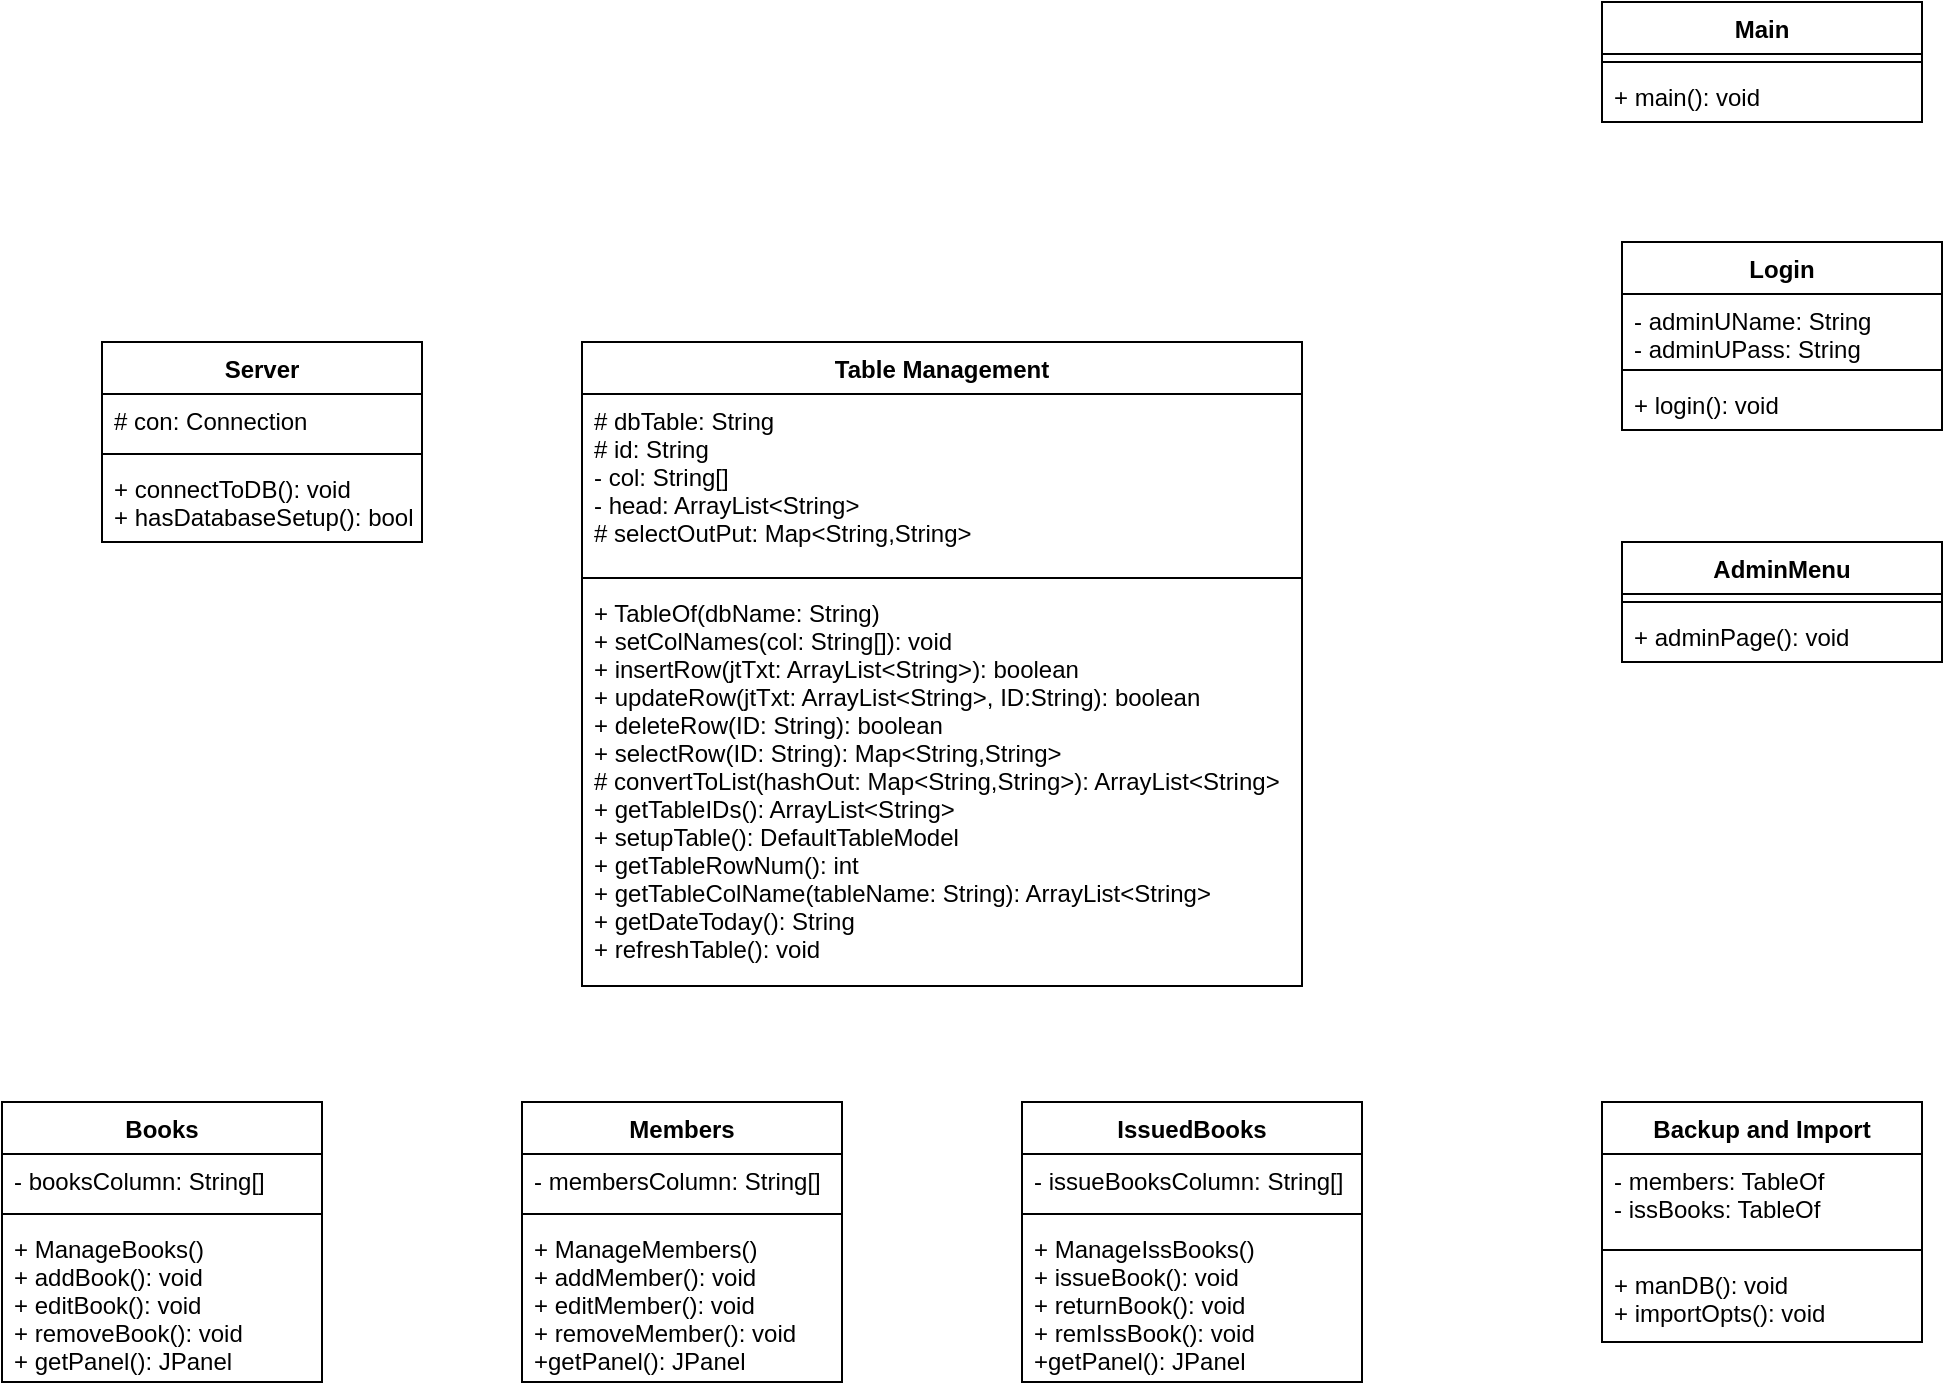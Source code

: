 <mxfile version="16.6.6" type="github">
  <diagram id="C5RBs43oDa-KdzZeNtuy" name="Page-1">
    <mxGraphModel dx="2162" dy="1932" grid="1" gridSize="10" guides="1" tooltips="1" connect="1" arrows="1" fold="1" page="1" pageScale="1" pageWidth="827" pageHeight="1169" math="0" shadow="0">
      <root>
        <mxCell id="WIyWlLk6GJQsqaUBKTNV-0" />
        <mxCell id="WIyWlLk6GJQsqaUBKTNV-1" parent="WIyWlLk6GJQsqaUBKTNV-0" />
        <mxCell id="BT-sb1i7F7TTi-nkxCVp-0" value="Login" style="swimlane;fontStyle=1;align=center;verticalAlign=top;childLayout=stackLayout;horizontal=1;startSize=26;horizontalStack=0;resizeParent=1;resizeParentMax=0;resizeLast=0;collapsible=1;marginBottom=0;" vertex="1" parent="WIyWlLk6GJQsqaUBKTNV-1">
          <mxGeometry x="180" y="70" width="160" height="94" as="geometry" />
        </mxCell>
        <mxCell id="BT-sb1i7F7TTi-nkxCVp-1" value="- adminUName: String&#xa;- adminUPass: String" style="text;strokeColor=none;fillColor=none;align=left;verticalAlign=top;spacingLeft=4;spacingRight=4;overflow=hidden;rotatable=0;points=[[0,0.5],[1,0.5]];portConstraint=eastwest;" vertex="1" parent="BT-sb1i7F7TTi-nkxCVp-0">
          <mxGeometry y="26" width="160" height="34" as="geometry" />
        </mxCell>
        <mxCell id="BT-sb1i7F7TTi-nkxCVp-2" value="" style="line;strokeWidth=1;fillColor=none;align=left;verticalAlign=middle;spacingTop=-1;spacingLeft=3;spacingRight=3;rotatable=0;labelPosition=right;points=[];portConstraint=eastwest;" vertex="1" parent="BT-sb1i7F7TTi-nkxCVp-0">
          <mxGeometry y="60" width="160" height="8" as="geometry" />
        </mxCell>
        <mxCell id="BT-sb1i7F7TTi-nkxCVp-3" value="+ login(): void" style="text;strokeColor=none;fillColor=none;align=left;verticalAlign=top;spacingLeft=4;spacingRight=4;overflow=hidden;rotatable=0;points=[[0,0.5],[1,0.5]];portConstraint=eastwest;" vertex="1" parent="BT-sb1i7F7TTi-nkxCVp-0">
          <mxGeometry y="68" width="160" height="26" as="geometry" />
        </mxCell>
        <mxCell id="BT-sb1i7F7TTi-nkxCVp-12" value="Books" style="swimlane;fontStyle=1;align=center;verticalAlign=top;childLayout=stackLayout;horizontal=1;startSize=26;horizontalStack=0;resizeParent=1;resizeParentMax=0;resizeLast=0;collapsible=1;marginBottom=0;" vertex="1" parent="WIyWlLk6GJQsqaUBKTNV-1">
          <mxGeometry x="-630" y="500" width="160" height="140" as="geometry" />
        </mxCell>
        <mxCell id="BT-sb1i7F7TTi-nkxCVp-13" value="- booksColumn: String[]" style="text;strokeColor=none;fillColor=none;align=left;verticalAlign=top;spacingLeft=4;spacingRight=4;overflow=hidden;rotatable=0;points=[[0,0.5],[1,0.5]];portConstraint=eastwest;" vertex="1" parent="BT-sb1i7F7TTi-nkxCVp-12">
          <mxGeometry y="26" width="160" height="26" as="geometry" />
        </mxCell>
        <mxCell id="BT-sb1i7F7TTi-nkxCVp-14" value="" style="line;strokeWidth=1;fillColor=none;align=left;verticalAlign=middle;spacingTop=-1;spacingLeft=3;spacingRight=3;rotatable=0;labelPosition=right;points=[];portConstraint=eastwest;" vertex="1" parent="BT-sb1i7F7TTi-nkxCVp-12">
          <mxGeometry y="52" width="160" height="8" as="geometry" />
        </mxCell>
        <mxCell id="BT-sb1i7F7TTi-nkxCVp-15" value="+ ManageBooks()&#xa;+ addBook(): void&#xa;+ editBook(): void&#xa;+ removeBook(): void&#xa;+ getPanel(): JPanel" style="text;strokeColor=none;fillColor=none;align=left;verticalAlign=top;spacingLeft=4;spacingRight=4;overflow=hidden;rotatable=0;points=[[0,0.5],[1,0.5]];portConstraint=eastwest;" vertex="1" parent="BT-sb1i7F7TTi-nkxCVp-12">
          <mxGeometry y="60" width="160" height="80" as="geometry" />
        </mxCell>
        <mxCell id="BT-sb1i7F7TTi-nkxCVp-16" value="Server" style="swimlane;fontStyle=1;align=center;verticalAlign=top;childLayout=stackLayout;horizontal=1;startSize=26;horizontalStack=0;resizeParent=1;resizeParentMax=0;resizeLast=0;collapsible=1;marginBottom=0;" vertex="1" parent="WIyWlLk6GJQsqaUBKTNV-1">
          <mxGeometry x="-580" y="120" width="160" height="100" as="geometry" />
        </mxCell>
        <mxCell id="BT-sb1i7F7TTi-nkxCVp-17" value="# con: Connection" style="text;strokeColor=none;fillColor=none;align=left;verticalAlign=top;spacingLeft=4;spacingRight=4;overflow=hidden;rotatable=0;points=[[0,0.5],[1,0.5]];portConstraint=eastwest;" vertex="1" parent="BT-sb1i7F7TTi-nkxCVp-16">
          <mxGeometry y="26" width="160" height="26" as="geometry" />
        </mxCell>
        <mxCell id="BT-sb1i7F7TTi-nkxCVp-18" value="" style="line;strokeWidth=1;fillColor=none;align=left;verticalAlign=middle;spacingTop=-1;spacingLeft=3;spacingRight=3;rotatable=0;labelPosition=right;points=[];portConstraint=eastwest;" vertex="1" parent="BT-sb1i7F7TTi-nkxCVp-16">
          <mxGeometry y="52" width="160" height="8" as="geometry" />
        </mxCell>
        <mxCell id="BT-sb1i7F7TTi-nkxCVp-19" value="+ connectToDB(): void&#xa;+ hasDatabaseSetup(): boolean" style="text;strokeColor=none;fillColor=none;align=left;verticalAlign=top;spacingLeft=4;spacingRight=4;overflow=hidden;rotatable=0;points=[[0,0.5],[1,0.5]];portConstraint=eastwest;" vertex="1" parent="BT-sb1i7F7TTi-nkxCVp-16">
          <mxGeometry y="60" width="160" height="40" as="geometry" />
        </mxCell>
        <mxCell id="BT-sb1i7F7TTi-nkxCVp-24" value="Main" style="swimlane;fontStyle=1;align=center;verticalAlign=top;childLayout=stackLayout;horizontal=1;startSize=26;horizontalStack=0;resizeParent=1;resizeParentMax=0;resizeLast=0;collapsible=1;marginBottom=0;" vertex="1" parent="WIyWlLk6GJQsqaUBKTNV-1">
          <mxGeometry x="170" y="-50" width="160" height="60" as="geometry" />
        </mxCell>
        <mxCell id="BT-sb1i7F7TTi-nkxCVp-26" value="" style="line;strokeWidth=1;fillColor=none;align=left;verticalAlign=middle;spacingTop=-1;spacingLeft=3;spacingRight=3;rotatable=0;labelPosition=right;points=[];portConstraint=eastwest;" vertex="1" parent="BT-sb1i7F7TTi-nkxCVp-24">
          <mxGeometry y="26" width="160" height="8" as="geometry" />
        </mxCell>
        <mxCell id="BT-sb1i7F7TTi-nkxCVp-27" value="+ main(): void" style="text;strokeColor=none;fillColor=none;align=left;verticalAlign=top;spacingLeft=4;spacingRight=4;overflow=hidden;rotatable=0;points=[[0,0.5],[1,0.5]];portConstraint=eastwest;" vertex="1" parent="BT-sb1i7F7TTi-nkxCVp-24">
          <mxGeometry y="34" width="160" height="26" as="geometry" />
        </mxCell>
        <mxCell id="BT-sb1i7F7TTi-nkxCVp-28" value="AdminMenu" style="swimlane;fontStyle=1;align=center;verticalAlign=top;childLayout=stackLayout;horizontal=1;startSize=26;horizontalStack=0;resizeParent=1;resizeParentMax=0;resizeLast=0;collapsible=1;marginBottom=0;" vertex="1" parent="WIyWlLk6GJQsqaUBKTNV-1">
          <mxGeometry x="180" y="220" width="160" height="60" as="geometry" />
        </mxCell>
        <mxCell id="BT-sb1i7F7TTi-nkxCVp-30" value="" style="line;strokeWidth=1;fillColor=none;align=left;verticalAlign=middle;spacingTop=-1;spacingLeft=3;spacingRight=3;rotatable=0;labelPosition=right;points=[];portConstraint=eastwest;" vertex="1" parent="BT-sb1i7F7TTi-nkxCVp-28">
          <mxGeometry y="26" width="160" height="8" as="geometry" />
        </mxCell>
        <mxCell id="BT-sb1i7F7TTi-nkxCVp-31" value="+ adminPage(): void" style="text;strokeColor=none;fillColor=none;align=left;verticalAlign=top;spacingLeft=4;spacingRight=4;overflow=hidden;rotatable=0;points=[[0,0.5],[1,0.5]];portConstraint=eastwest;" vertex="1" parent="BT-sb1i7F7TTi-nkxCVp-28">
          <mxGeometry y="34" width="160" height="26" as="geometry" />
        </mxCell>
        <mxCell id="BT-sb1i7F7TTi-nkxCVp-32" value="Table Management" style="swimlane;fontStyle=1;align=center;verticalAlign=top;childLayout=stackLayout;horizontal=1;startSize=26;horizontalStack=0;resizeParent=1;resizeParentMax=0;resizeLast=0;collapsible=1;marginBottom=0;" vertex="1" parent="WIyWlLk6GJQsqaUBKTNV-1">
          <mxGeometry x="-340" y="120" width="360" height="322" as="geometry" />
        </mxCell>
        <mxCell id="BT-sb1i7F7TTi-nkxCVp-33" value="# dbTable: String&#xa;# id: String&#xa;- col: String[]&#xa;- head: ArrayList&lt;String&gt;&#xa;# selectOutPut: Map&lt;String,String&gt;" style="text;strokeColor=none;fillColor=none;align=left;verticalAlign=top;spacingLeft=4;spacingRight=4;overflow=hidden;rotatable=0;points=[[0,0.5],[1,0.5]];portConstraint=eastwest;" vertex="1" parent="BT-sb1i7F7TTi-nkxCVp-32">
          <mxGeometry y="26" width="360" height="88" as="geometry" />
        </mxCell>
        <mxCell id="BT-sb1i7F7TTi-nkxCVp-34" value="" style="line;strokeWidth=1;fillColor=none;align=left;verticalAlign=middle;spacingTop=-1;spacingLeft=3;spacingRight=3;rotatable=0;labelPosition=right;points=[];portConstraint=eastwest;" vertex="1" parent="BT-sb1i7F7TTi-nkxCVp-32">
          <mxGeometry y="114" width="360" height="8" as="geometry" />
        </mxCell>
        <mxCell id="BT-sb1i7F7TTi-nkxCVp-35" value="+ TableOf(dbName: String)&#xa;+ setColNames(col: String[]): void&#xa;+ insertRow(jtTxt: ArrayList&lt;String&gt;): boolean&#xa;+ updateRow(jtTxt: ArrayList&lt;String&gt;, ID:String): boolean&#xa;+ deleteRow(ID: String): boolean&#xa;+ selectRow(ID: String): Map&lt;String,String&gt;&#xa;# convertToList(hashOut: Map&lt;String,String&gt;): ArrayList&lt;String&gt;&#xa;+ getTableIDs(): ArrayList&lt;String&gt;&#xa;+ setupTable(): DefaultTableModel&#xa;+ getTableRowNum(): int&#xa;+ getTableColName(tableName: String): ArrayList&lt;String&gt;&#xa;+ getDateToday(): String&#xa;+ refreshTable(): void&#xa;" style="text;strokeColor=none;fillColor=none;align=left;verticalAlign=top;spacingLeft=4;spacingRight=4;overflow=hidden;rotatable=0;points=[[0,0.5],[1,0.5]];portConstraint=eastwest;" vertex="1" parent="BT-sb1i7F7TTi-nkxCVp-32">
          <mxGeometry y="122" width="360" height="200" as="geometry" />
        </mxCell>
        <mxCell id="BT-sb1i7F7TTi-nkxCVp-36" value="Backup and Import" style="swimlane;fontStyle=1;align=center;verticalAlign=top;childLayout=stackLayout;horizontal=1;startSize=26;horizontalStack=0;resizeParent=1;resizeParentMax=0;resizeLast=0;collapsible=1;marginBottom=0;" vertex="1" parent="WIyWlLk6GJQsqaUBKTNV-1">
          <mxGeometry x="170" y="500" width="160" height="120" as="geometry" />
        </mxCell>
        <mxCell id="BT-sb1i7F7TTi-nkxCVp-37" value="- members: TableOf&#xa;- issBooks: TableOf" style="text;strokeColor=none;fillColor=none;align=left;verticalAlign=top;spacingLeft=4;spacingRight=4;overflow=hidden;rotatable=0;points=[[0,0.5],[1,0.5]];portConstraint=eastwest;" vertex="1" parent="BT-sb1i7F7TTi-nkxCVp-36">
          <mxGeometry y="26" width="160" height="44" as="geometry" />
        </mxCell>
        <mxCell id="BT-sb1i7F7TTi-nkxCVp-38" value="" style="line;strokeWidth=1;fillColor=none;align=left;verticalAlign=middle;spacingTop=-1;spacingLeft=3;spacingRight=3;rotatable=0;labelPosition=right;points=[];portConstraint=eastwest;" vertex="1" parent="BT-sb1i7F7TTi-nkxCVp-36">
          <mxGeometry y="70" width="160" height="8" as="geometry" />
        </mxCell>
        <mxCell id="BT-sb1i7F7TTi-nkxCVp-39" value="+ manDB(): void&#xa;+ importOpts(): void" style="text;strokeColor=none;fillColor=none;align=left;verticalAlign=top;spacingLeft=4;spacingRight=4;overflow=hidden;rotatable=0;points=[[0,0.5],[1,0.5]];portConstraint=eastwest;" vertex="1" parent="BT-sb1i7F7TTi-nkxCVp-36">
          <mxGeometry y="78" width="160" height="42" as="geometry" />
        </mxCell>
        <mxCell id="BT-sb1i7F7TTi-nkxCVp-40" value="IssuedBooks" style="swimlane;fontStyle=1;align=center;verticalAlign=top;childLayout=stackLayout;horizontal=1;startSize=26;horizontalStack=0;resizeParent=1;resizeParentMax=0;resizeLast=0;collapsible=1;marginBottom=0;" vertex="1" parent="WIyWlLk6GJQsqaUBKTNV-1">
          <mxGeometry x="-120" y="500" width="170" height="140" as="geometry" />
        </mxCell>
        <mxCell id="BT-sb1i7F7TTi-nkxCVp-41" value="- issueBooksColumn: String[]" style="text;strokeColor=none;fillColor=none;align=left;verticalAlign=top;spacingLeft=4;spacingRight=4;overflow=hidden;rotatable=0;points=[[0,0.5],[1,0.5]];portConstraint=eastwest;" vertex="1" parent="BT-sb1i7F7TTi-nkxCVp-40">
          <mxGeometry y="26" width="170" height="26" as="geometry" />
        </mxCell>
        <mxCell id="BT-sb1i7F7TTi-nkxCVp-42" value="" style="line;strokeWidth=1;fillColor=none;align=left;verticalAlign=middle;spacingTop=-1;spacingLeft=3;spacingRight=3;rotatable=0;labelPosition=right;points=[];portConstraint=eastwest;" vertex="1" parent="BT-sb1i7F7TTi-nkxCVp-40">
          <mxGeometry y="52" width="170" height="8" as="geometry" />
        </mxCell>
        <mxCell id="BT-sb1i7F7TTi-nkxCVp-43" value="+ ManageIssBooks()&#xa;+ issueBook(): void&#xa;+ returnBook(): void&#xa;+ remIssBook(): void&#xa;+getPanel(): JPanel" style="text;strokeColor=none;fillColor=none;align=left;verticalAlign=top;spacingLeft=4;spacingRight=4;overflow=hidden;rotatable=0;points=[[0,0.5],[1,0.5]];portConstraint=eastwest;" vertex="1" parent="BT-sb1i7F7TTi-nkxCVp-40">
          <mxGeometry y="60" width="170" height="80" as="geometry" />
        </mxCell>
        <mxCell id="BT-sb1i7F7TTi-nkxCVp-44" value="Members" style="swimlane;fontStyle=1;align=center;verticalAlign=top;childLayout=stackLayout;horizontal=1;startSize=26;horizontalStack=0;resizeParent=1;resizeParentMax=0;resizeLast=0;collapsible=1;marginBottom=0;" vertex="1" parent="WIyWlLk6GJQsqaUBKTNV-1">
          <mxGeometry x="-370" y="500" width="160" height="140" as="geometry" />
        </mxCell>
        <mxCell id="BT-sb1i7F7TTi-nkxCVp-45" value="- membersColumn: String[]" style="text;strokeColor=none;fillColor=none;align=left;verticalAlign=top;spacingLeft=4;spacingRight=4;overflow=hidden;rotatable=0;points=[[0,0.5],[1,0.5]];portConstraint=eastwest;" vertex="1" parent="BT-sb1i7F7TTi-nkxCVp-44">
          <mxGeometry y="26" width="160" height="26" as="geometry" />
        </mxCell>
        <mxCell id="BT-sb1i7F7TTi-nkxCVp-46" value="" style="line;strokeWidth=1;fillColor=none;align=left;verticalAlign=middle;spacingTop=-1;spacingLeft=3;spacingRight=3;rotatable=0;labelPosition=right;points=[];portConstraint=eastwest;" vertex="1" parent="BT-sb1i7F7TTi-nkxCVp-44">
          <mxGeometry y="52" width="160" height="8" as="geometry" />
        </mxCell>
        <mxCell id="BT-sb1i7F7TTi-nkxCVp-47" value="+ ManageMembers()&#xa;+ addMember(): void&#xa;+ editMember(): void&#xa;+ removeMember(): void&#xa;+getPanel(): JPanel" style="text;strokeColor=none;fillColor=none;align=left;verticalAlign=top;spacingLeft=4;spacingRight=4;overflow=hidden;rotatable=0;points=[[0,0.5],[1,0.5]];portConstraint=eastwest;" vertex="1" parent="BT-sb1i7F7TTi-nkxCVp-44">
          <mxGeometry y="60" width="160" height="80" as="geometry" />
        </mxCell>
      </root>
    </mxGraphModel>
  </diagram>
</mxfile>
